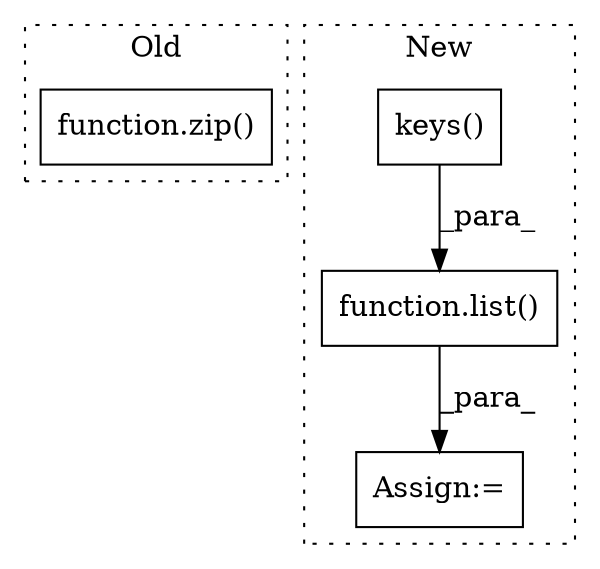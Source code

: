 digraph G {
subgraph cluster0 {
1 [label="function.zip()" a="75" s="1529,1570" l="4,1" shape="box"];
label = "Old";
style="dotted";
}
subgraph cluster1 {
2 [label="keys()" a="75" s="1741" l="17" shape="box"];
3 [label="Assign:=" a="68" s="1733" l="3" shape="box"];
4 [label="function.list()" a="75" s="1736,1758" l="5,1" shape="box"];
label = "New";
style="dotted";
}
2 -> 4 [label="_para_"];
4 -> 3 [label="_para_"];
}
